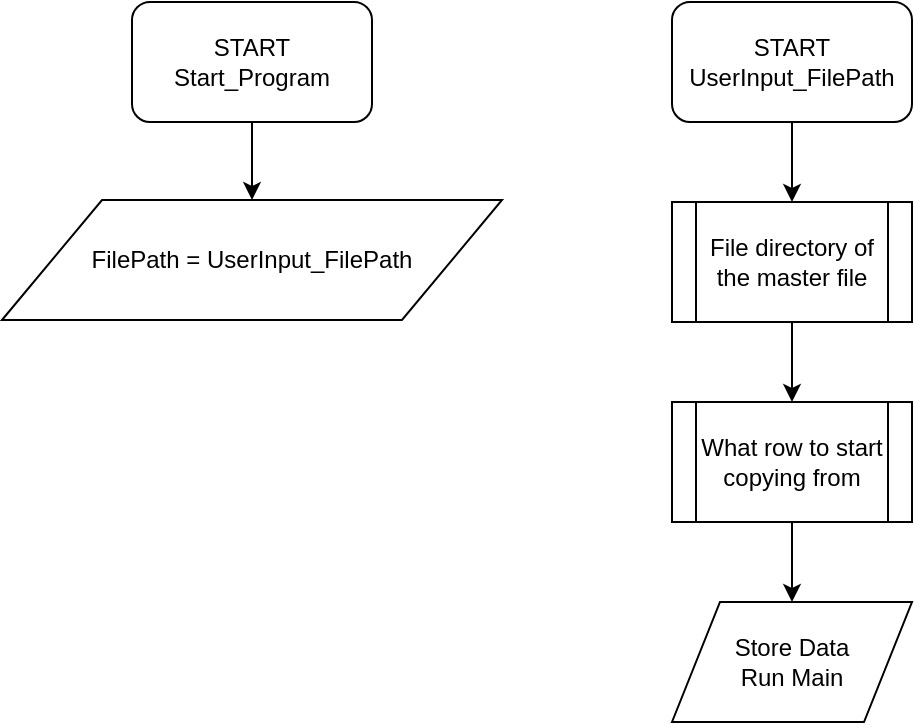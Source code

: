 <mxfile version="12.9.3" type="github"><diagram id="N0dZdcUXHV95d0GOdZie" name="Page-1"><mxGraphModel dx="1822" dy="762" grid="1" gridSize="10" guides="0" tooltips="1" connect="1" arrows="1" fold="1" page="0" pageScale="1" pageWidth="1169" pageHeight="827" math="0" shadow="0"><root><mxCell id="0"/><mxCell id="1" parent="0"/><mxCell id="Y2gymAyaAgrrCiZC3UHI-15" value="" style="edgeStyle=orthogonalEdgeStyle;rounded=0;orthogonalLoop=1;jettySize=auto;html=1;" edge="1" parent="1" source="Y2gymAyaAgrrCiZC3UHI-1" target="Y2gymAyaAgrrCiZC3UHI-11"><mxGeometry relative="1" as="geometry"/></mxCell><mxCell id="Y2gymAyaAgrrCiZC3UHI-1" value="START&lt;br&gt;UserInput_FilePath" style="rounded=1;whiteSpace=wrap;html=1;" vertex="1" parent="1"><mxGeometry x="120" y="100" width="120" height="60" as="geometry"/></mxCell><mxCell id="Y2gymAyaAgrrCiZC3UHI-17" value="" style="edgeStyle=orthogonalEdgeStyle;rounded=0;orthogonalLoop=1;jettySize=auto;html=1;" edge="1" parent="1" source="Y2gymAyaAgrrCiZC3UHI-7" target="Y2gymAyaAgrrCiZC3UHI-10"><mxGeometry relative="1" as="geometry"/></mxCell><mxCell id="Y2gymAyaAgrrCiZC3UHI-7" value="What row to start copying from" style="shape=process;whiteSpace=wrap;html=1;backgroundOutline=1;" vertex="1" parent="1"><mxGeometry x="120" y="300" width="120" height="60" as="geometry"/></mxCell><mxCell id="Y2gymAyaAgrrCiZC3UHI-10" value="Store Data&lt;br&gt;Run Main" style="shape=parallelogram;perimeter=parallelogramPerimeter;whiteSpace=wrap;html=1;" vertex="1" parent="1"><mxGeometry x="120" y="400" width="120" height="60" as="geometry"/></mxCell><mxCell id="Y2gymAyaAgrrCiZC3UHI-16" value="" style="edgeStyle=orthogonalEdgeStyle;rounded=0;orthogonalLoop=1;jettySize=auto;html=1;" edge="1" parent="1" source="Y2gymAyaAgrrCiZC3UHI-11" target="Y2gymAyaAgrrCiZC3UHI-7"><mxGeometry relative="1" as="geometry"/></mxCell><mxCell id="Y2gymAyaAgrrCiZC3UHI-11" value="File directory of the master file" style="shape=process;whiteSpace=wrap;html=1;backgroundOutline=1;" vertex="1" parent="1"><mxGeometry x="120" y="200" width="120" height="60" as="geometry"/></mxCell><mxCell id="Y2gymAyaAgrrCiZC3UHI-21" value="" style="edgeStyle=orthogonalEdgeStyle;rounded=0;orthogonalLoop=1;jettySize=auto;html=1;" edge="1" parent="1" source="Y2gymAyaAgrrCiZC3UHI-19" target="Y2gymAyaAgrrCiZC3UHI-20"><mxGeometry relative="1" as="geometry"/></mxCell><mxCell id="Y2gymAyaAgrrCiZC3UHI-19" value="START&lt;br&gt;Start_Program" style="rounded=1;whiteSpace=wrap;html=1;" vertex="1" parent="1"><mxGeometry x="-150" y="100" width="120" height="60" as="geometry"/></mxCell><mxCell id="Y2gymAyaAgrrCiZC3UHI-20" value="FilePath = UserInput_FilePath" style="shape=parallelogram;perimeter=parallelogramPerimeter;whiteSpace=wrap;html=1;" vertex="1" parent="1"><mxGeometry x="-215" y="199" width="250" height="60" as="geometry"/></mxCell></root></mxGraphModel></diagram></mxfile>